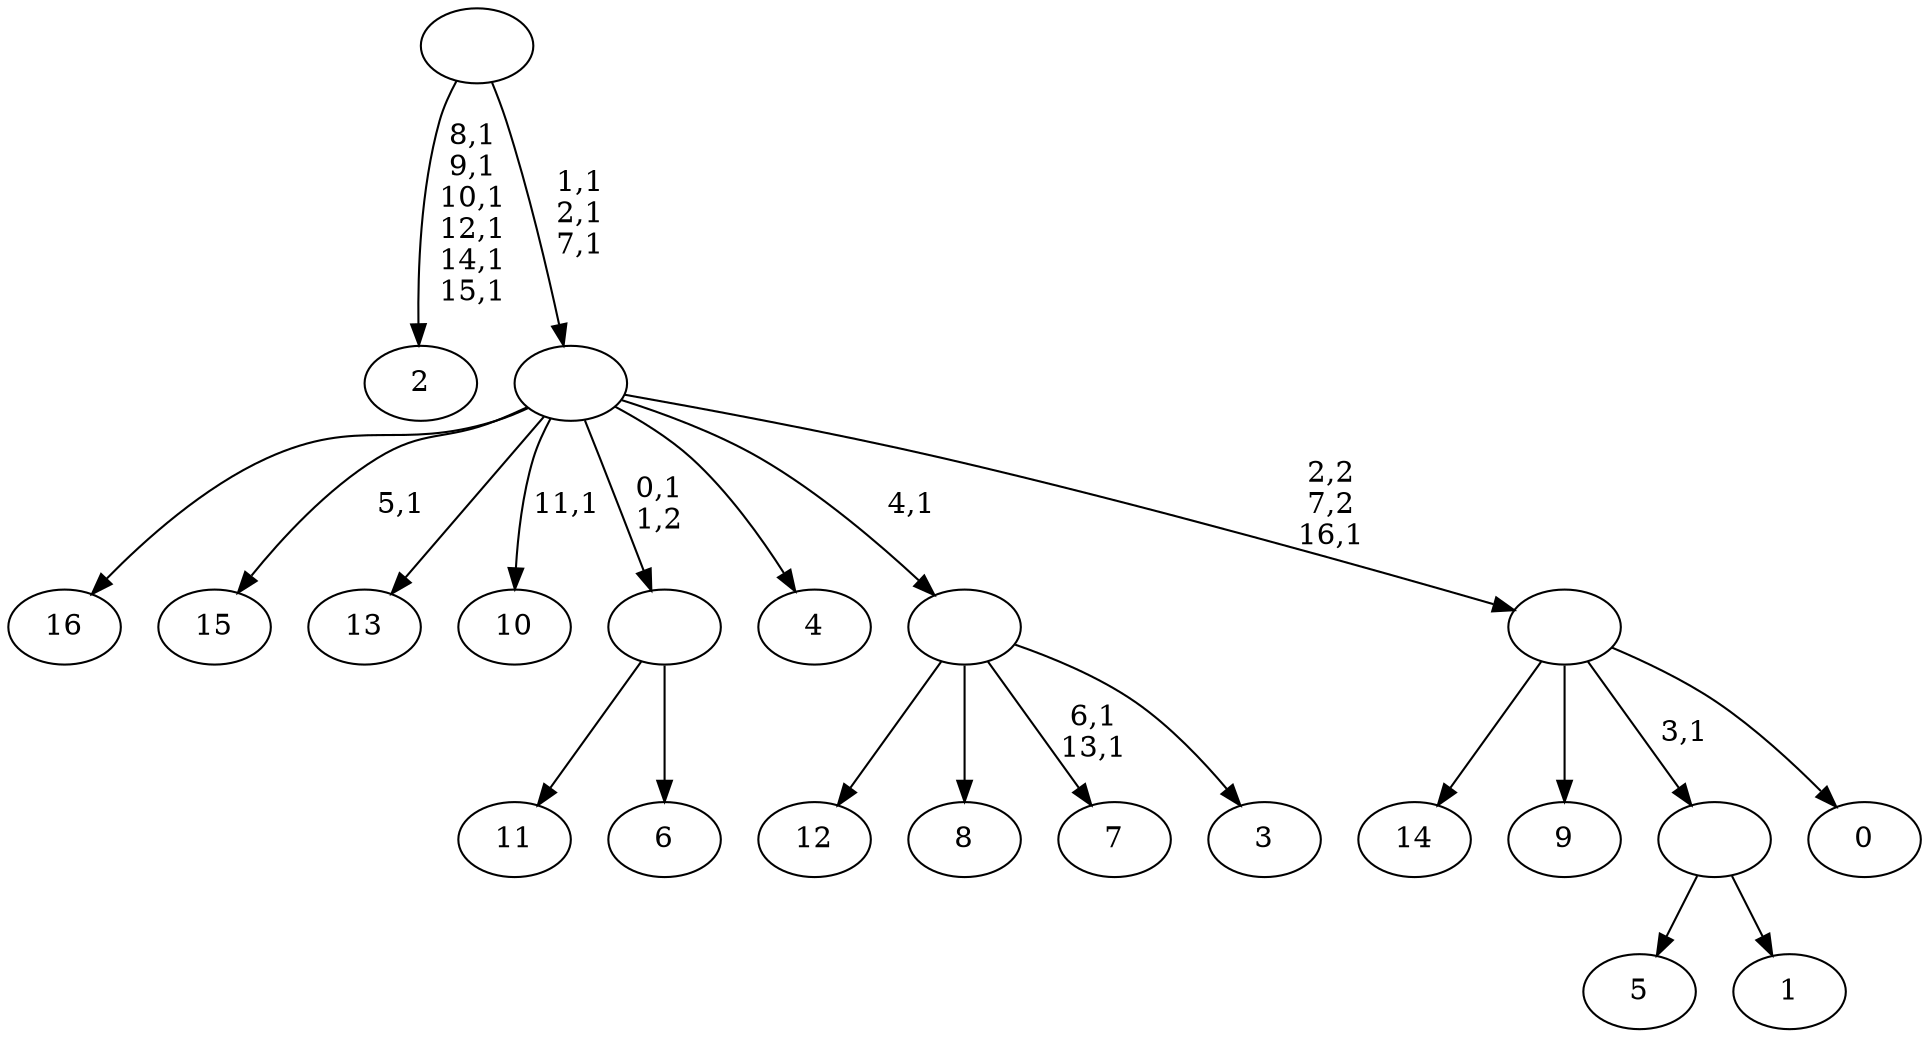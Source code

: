 digraph T {
	34 [label="16"]
	33 [label="15"]
	31 [label="14"]
	30 [label="13"]
	29 [label="12"]
	28 [label="11"]
	27 [label="10"]
	25 [label="9"]
	24 [label="8"]
	23 [label="7"]
	20 [label="6"]
	19 [label=""]
	18 [label="5"]
	17 [label="4"]
	16 [label="3"]
	15 [label=""]
	14 [label="2"]
	7 [label="1"]
	6 [label=""]
	5 [label="0"]
	4 [label=""]
	3 [label=""]
	0 [label=""]
	19 -> 28 [label=""]
	19 -> 20 [label=""]
	15 -> 23 [label="6,1\n13,1"]
	15 -> 29 [label=""]
	15 -> 24 [label=""]
	15 -> 16 [label=""]
	6 -> 18 [label=""]
	6 -> 7 [label=""]
	4 -> 31 [label=""]
	4 -> 25 [label=""]
	4 -> 6 [label="3,1"]
	4 -> 5 [label=""]
	3 -> 27 [label="11,1"]
	3 -> 33 [label="5,1"]
	3 -> 34 [label=""]
	3 -> 30 [label=""]
	3 -> 19 [label="0,1\n1,2"]
	3 -> 17 [label=""]
	3 -> 15 [label="4,1"]
	3 -> 4 [label="2,2\n7,2\n16,1"]
	0 -> 3 [label="1,1\n2,1\n7,1"]
	0 -> 14 [label="8,1\n9,1\n10,1\n12,1\n14,1\n15,1"]
}
